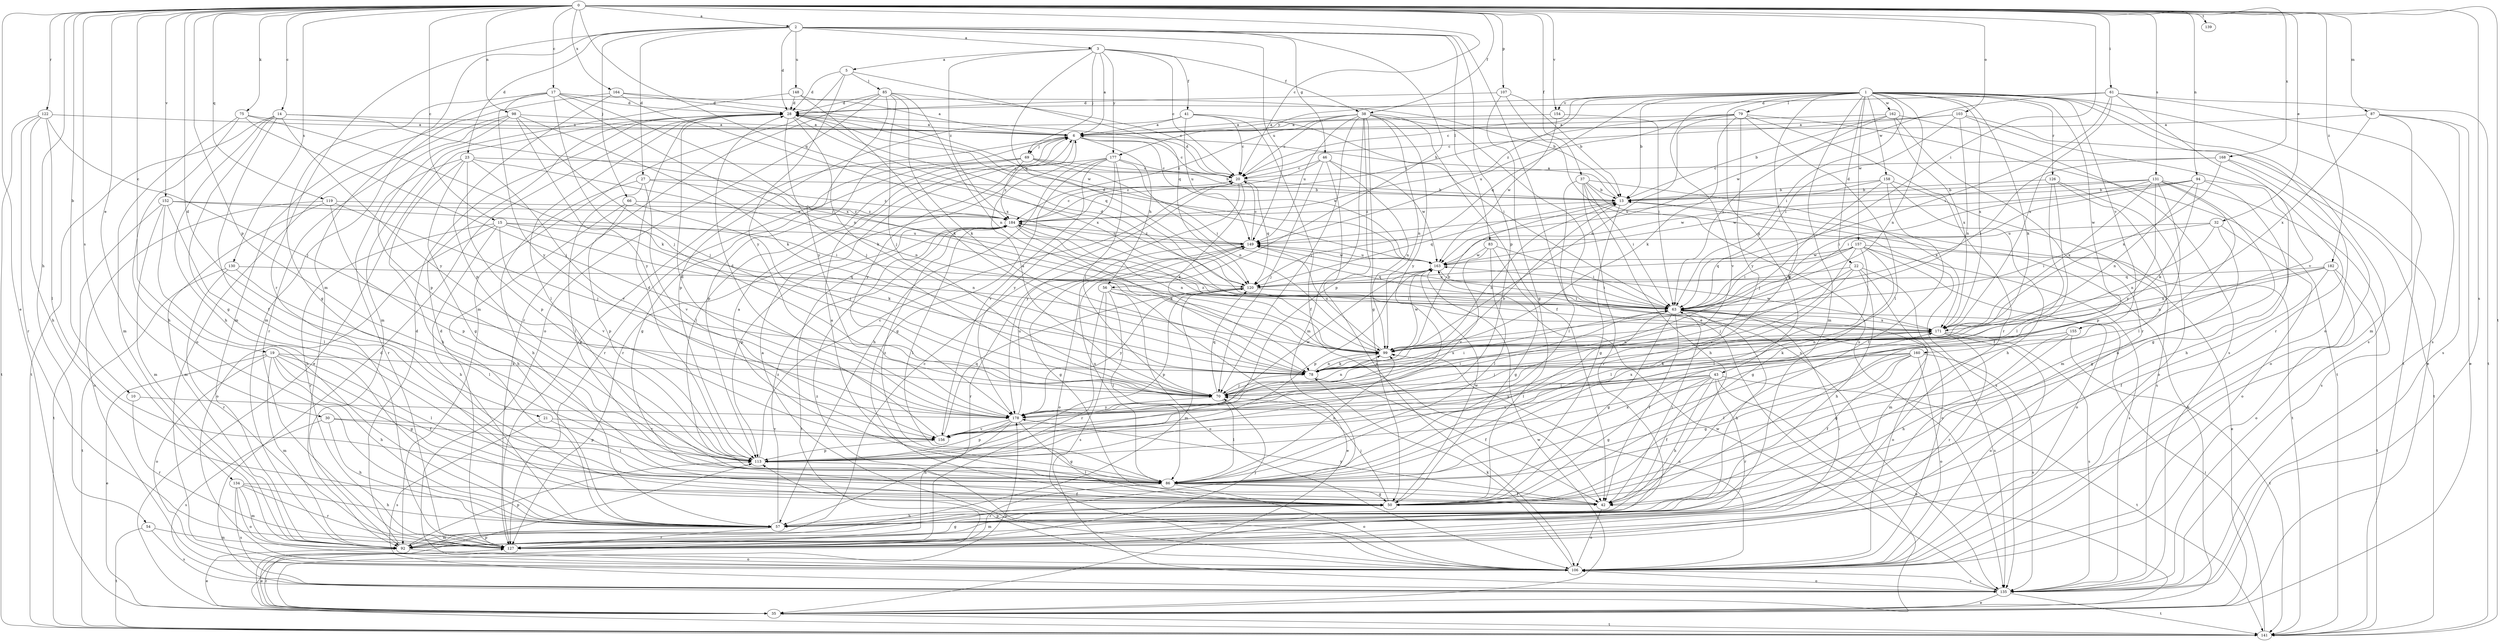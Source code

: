 strict digraph  {
0;
1;
2;
3;
5;
6;
10;
13;
14;
15;
17;
19;
20;
21;
22;
23;
27;
28;
30;
32;
35;
37;
38;
41;
42;
43;
46;
50;
54;
56;
57;
61;
63;
66;
69;
70;
75;
78;
79;
83;
85;
86;
87;
92;
94;
98;
99;
103;
106;
107;
113;
119;
120;
122;
126;
127;
130;
131;
134;
135;
139;
141;
148;
149;
152;
154;
155;
156;
157;
158;
160;
162;
163;
164;
168;
171;
177;
178;
182;
184;
0 -> 2  [label=a];
0 -> 10  [label=b];
0 -> 14  [label=c];
0 -> 15  [label=c];
0 -> 17  [label=c];
0 -> 19  [label=c];
0 -> 20  [label=c];
0 -> 21  [label=d];
0 -> 30  [label=e];
0 -> 32  [label=e];
0 -> 35  [label=e];
0 -> 37  [label=f];
0 -> 38  [label=f];
0 -> 54  [label=h];
0 -> 61  [label=i];
0 -> 63  [label=i];
0 -> 75  [label=k];
0 -> 87  [label=m];
0 -> 94  [label=n];
0 -> 98  [label=n];
0 -> 103  [label=o];
0 -> 107  [label=p];
0 -> 113  [label=p];
0 -> 119  [label=q];
0 -> 120  [label=q];
0 -> 122  [label=r];
0 -> 130  [label=s];
0 -> 131  [label=s];
0 -> 134  [label=s];
0 -> 135  [label=s];
0 -> 139  [label=t];
0 -> 141  [label=t];
0 -> 152  [label=v];
0 -> 154  [label=v];
0 -> 164  [label=x];
0 -> 168  [label=x];
0 -> 182  [label=z];
1 -> 13  [label=b];
1 -> 20  [label=c];
1 -> 22  [label=d];
1 -> 43  [label=g];
1 -> 63  [label=i];
1 -> 78  [label=k];
1 -> 79  [label=l];
1 -> 92  [label=m];
1 -> 99  [label=n];
1 -> 106  [label=o];
1 -> 113  [label=p];
1 -> 120  [label=q];
1 -> 126  [label=r];
1 -> 135  [label=s];
1 -> 141  [label=t];
1 -> 154  [label=v];
1 -> 155  [label=v];
1 -> 156  [label=v];
1 -> 157  [label=w];
1 -> 158  [label=w];
1 -> 160  [label=w];
1 -> 162  [label=w];
1 -> 171  [label=x];
1 -> 177  [label=y];
1 -> 184  [label=z];
2 -> 3  [label=a];
2 -> 23  [label=d];
2 -> 27  [label=d];
2 -> 28  [label=d];
2 -> 35  [label=e];
2 -> 46  [label=g];
2 -> 56  [label=h];
2 -> 66  [label=j];
2 -> 83  [label=l];
2 -> 92  [label=m];
2 -> 113  [label=p];
2 -> 127  [label=r];
2 -> 148  [label=u];
2 -> 149  [label=u];
3 -> 5  [label=a];
3 -> 6  [label=a];
3 -> 20  [label=c];
3 -> 38  [label=f];
3 -> 41  [label=f];
3 -> 69  [label=j];
3 -> 120  [label=q];
3 -> 177  [label=y];
3 -> 184  [label=z];
5 -> 28  [label=d];
5 -> 85  [label=l];
5 -> 92  [label=m];
5 -> 120  [label=q];
5 -> 178  [label=y];
6 -> 20  [label=c];
6 -> 56  [label=h];
6 -> 69  [label=j];
6 -> 113  [label=p];
6 -> 163  [label=w];
6 -> 178  [label=y];
10 -> 127  [label=r];
10 -> 178  [label=y];
13 -> 6  [label=a];
13 -> 50  [label=g];
13 -> 120  [label=q];
13 -> 141  [label=t];
13 -> 184  [label=z];
14 -> 6  [label=a];
14 -> 42  [label=f];
14 -> 50  [label=g];
14 -> 57  [label=h];
14 -> 63  [label=i];
14 -> 141  [label=t];
14 -> 178  [label=y];
15 -> 57  [label=h];
15 -> 78  [label=k];
15 -> 99  [label=n];
15 -> 106  [label=o];
15 -> 127  [label=r];
15 -> 149  [label=u];
15 -> 156  [label=v];
17 -> 13  [label=b];
17 -> 28  [label=d];
17 -> 50  [label=g];
17 -> 70  [label=j];
17 -> 92  [label=m];
17 -> 99  [label=n];
17 -> 171  [label=x];
17 -> 178  [label=y];
19 -> 35  [label=e];
19 -> 42  [label=f];
19 -> 50  [label=g];
19 -> 57  [label=h];
19 -> 78  [label=k];
19 -> 86  [label=l];
19 -> 92  [label=m];
19 -> 106  [label=o];
20 -> 13  [label=b];
20 -> 28  [label=d];
20 -> 78  [label=k];
20 -> 120  [label=q];
20 -> 178  [label=y];
21 -> 86  [label=l];
21 -> 135  [label=s];
21 -> 156  [label=v];
22 -> 57  [label=h];
22 -> 70  [label=j];
22 -> 86  [label=l];
22 -> 92  [label=m];
22 -> 106  [label=o];
22 -> 120  [label=q];
23 -> 20  [label=c];
23 -> 50  [label=g];
23 -> 57  [label=h];
23 -> 99  [label=n];
23 -> 113  [label=p];
23 -> 127  [label=r];
23 -> 156  [label=v];
27 -> 13  [label=b];
27 -> 57  [label=h];
27 -> 86  [label=l];
27 -> 156  [label=v];
27 -> 184  [label=z];
28 -> 6  [label=a];
28 -> 35  [label=e];
28 -> 70  [label=j];
28 -> 78  [label=k];
28 -> 86  [label=l];
28 -> 120  [label=q];
28 -> 171  [label=x];
30 -> 57  [label=h];
30 -> 113  [label=p];
30 -> 135  [label=s];
30 -> 156  [label=v];
32 -> 50  [label=g];
32 -> 63  [label=i];
32 -> 99  [label=n];
32 -> 106  [label=o];
32 -> 149  [label=u];
35 -> 13  [label=b];
35 -> 113  [label=p];
35 -> 127  [label=r];
35 -> 141  [label=t];
35 -> 163  [label=w];
35 -> 178  [label=y];
37 -> 13  [label=b];
37 -> 57  [label=h];
37 -> 63  [label=i];
37 -> 86  [label=l];
37 -> 127  [label=r];
37 -> 135  [label=s];
37 -> 171  [label=x];
38 -> 6  [label=a];
38 -> 20  [label=c];
38 -> 42  [label=f];
38 -> 50  [label=g];
38 -> 70  [label=j];
38 -> 92  [label=m];
38 -> 99  [label=n];
38 -> 113  [label=p];
38 -> 135  [label=s];
38 -> 149  [label=u];
38 -> 178  [label=y];
38 -> 184  [label=z];
41 -> 6  [label=a];
41 -> 20  [label=c];
41 -> 42  [label=f];
41 -> 63  [label=i];
41 -> 113  [label=p];
41 -> 149  [label=u];
42 -> 6  [label=a];
42 -> 63  [label=i];
42 -> 106  [label=o];
42 -> 178  [label=y];
43 -> 35  [label=e];
43 -> 42  [label=f];
43 -> 50  [label=g];
43 -> 57  [label=h];
43 -> 70  [label=j];
43 -> 127  [label=r];
43 -> 141  [label=t];
43 -> 156  [label=v];
43 -> 178  [label=y];
46 -> 20  [label=c];
46 -> 70  [label=j];
46 -> 99  [label=n];
46 -> 106  [label=o];
46 -> 163  [label=w];
46 -> 184  [label=z];
50 -> 57  [label=h];
50 -> 70  [label=j];
50 -> 92  [label=m];
50 -> 163  [label=w];
54 -> 92  [label=m];
54 -> 135  [label=s];
54 -> 141  [label=t];
56 -> 35  [label=e];
56 -> 63  [label=i];
56 -> 86  [label=l];
56 -> 106  [label=o];
56 -> 127  [label=r];
56 -> 135  [label=s];
57 -> 92  [label=m];
57 -> 127  [label=r];
57 -> 184  [label=z];
61 -> 28  [label=d];
61 -> 63  [label=i];
61 -> 135  [label=s];
61 -> 141  [label=t];
61 -> 156  [label=v];
61 -> 163  [label=w];
61 -> 171  [label=x];
63 -> 28  [label=d];
63 -> 42  [label=f];
63 -> 50  [label=g];
63 -> 57  [label=h];
63 -> 86  [label=l];
63 -> 106  [label=o];
63 -> 135  [label=s];
63 -> 149  [label=u];
63 -> 171  [label=x];
66 -> 57  [label=h];
66 -> 70  [label=j];
66 -> 113  [label=p];
66 -> 184  [label=z];
69 -> 13  [label=b];
69 -> 20  [label=c];
69 -> 50  [label=g];
69 -> 63  [label=i];
69 -> 86  [label=l];
69 -> 127  [label=r];
69 -> 184  [label=z];
70 -> 6  [label=a];
70 -> 13  [label=b];
70 -> 63  [label=i];
70 -> 86  [label=l];
70 -> 99  [label=n];
70 -> 120  [label=q];
70 -> 178  [label=y];
75 -> 6  [label=a];
75 -> 57  [label=h];
75 -> 70  [label=j];
75 -> 78  [label=k];
75 -> 92  [label=m];
78 -> 13  [label=b];
78 -> 42  [label=f];
78 -> 70  [label=j];
78 -> 99  [label=n];
78 -> 171  [label=x];
79 -> 6  [label=a];
79 -> 78  [label=k];
79 -> 86  [label=l];
79 -> 99  [label=n];
79 -> 127  [label=r];
79 -> 141  [label=t];
79 -> 149  [label=u];
79 -> 178  [label=y];
79 -> 184  [label=z];
83 -> 50  [label=g];
83 -> 63  [label=i];
83 -> 86  [label=l];
83 -> 156  [label=v];
83 -> 163  [label=w];
85 -> 20  [label=c];
85 -> 28  [label=d];
85 -> 70  [label=j];
85 -> 78  [label=k];
85 -> 99  [label=n];
85 -> 106  [label=o];
85 -> 127  [label=r];
85 -> 178  [label=y];
86 -> 6  [label=a];
86 -> 42  [label=f];
86 -> 50  [label=g];
86 -> 99  [label=n];
86 -> 106  [label=o];
86 -> 127  [label=r];
86 -> 149  [label=u];
86 -> 171  [label=x];
86 -> 184  [label=z];
87 -> 6  [label=a];
87 -> 35  [label=e];
87 -> 92  [label=m];
87 -> 135  [label=s];
87 -> 171  [label=x];
92 -> 20  [label=c];
92 -> 28  [label=d];
92 -> 35  [label=e];
92 -> 50  [label=g];
92 -> 106  [label=o];
92 -> 113  [label=p];
94 -> 13  [label=b];
94 -> 50  [label=g];
94 -> 57  [label=h];
94 -> 63  [label=i];
94 -> 78  [label=k];
94 -> 99  [label=n];
94 -> 163  [label=w];
98 -> 6  [label=a];
98 -> 70  [label=j];
98 -> 78  [label=k];
98 -> 106  [label=o];
98 -> 113  [label=p];
98 -> 127  [label=r];
98 -> 178  [label=y];
99 -> 13  [label=b];
99 -> 78  [label=k];
99 -> 149  [label=u];
99 -> 163  [label=w];
99 -> 184  [label=z];
103 -> 6  [label=a];
103 -> 20  [label=c];
103 -> 35  [label=e];
103 -> 63  [label=i];
103 -> 99  [label=n];
103 -> 127  [label=r];
106 -> 6  [label=a];
106 -> 78  [label=k];
106 -> 99  [label=n];
106 -> 113  [label=p];
106 -> 135  [label=s];
106 -> 184  [label=z];
107 -> 13  [label=b];
107 -> 28  [label=d];
107 -> 50  [label=g];
107 -> 135  [label=s];
113 -> 20  [label=c];
113 -> 28  [label=d];
113 -> 86  [label=l];
119 -> 70  [label=j];
119 -> 92  [label=m];
119 -> 106  [label=o];
119 -> 113  [label=p];
119 -> 184  [label=z];
120 -> 63  [label=i];
120 -> 92  [label=m];
120 -> 113  [label=p];
120 -> 178  [label=y];
122 -> 6  [label=a];
122 -> 57  [label=h];
122 -> 70  [label=j];
122 -> 86  [label=l];
122 -> 127  [label=r];
122 -> 141  [label=t];
126 -> 13  [label=b];
126 -> 42  [label=f];
126 -> 86  [label=l];
126 -> 92  [label=m];
126 -> 106  [label=o];
127 -> 6  [label=a];
127 -> 28  [label=d];
127 -> 35  [label=e];
127 -> 63  [label=i];
127 -> 70  [label=j];
130 -> 86  [label=l];
130 -> 120  [label=q];
130 -> 127  [label=r];
130 -> 141  [label=t];
131 -> 13  [label=b];
131 -> 57  [label=h];
131 -> 63  [label=i];
131 -> 86  [label=l];
131 -> 113  [label=p];
131 -> 135  [label=s];
131 -> 163  [label=w];
131 -> 171  [label=x];
131 -> 178  [label=y];
134 -> 42  [label=f];
134 -> 57  [label=h];
134 -> 92  [label=m];
134 -> 106  [label=o];
134 -> 127  [label=r];
134 -> 135  [label=s];
135 -> 28  [label=d];
135 -> 35  [label=e];
135 -> 106  [label=o];
135 -> 141  [label=t];
135 -> 163  [label=w];
141 -> 63  [label=i];
148 -> 6  [label=a];
148 -> 28  [label=d];
148 -> 78  [label=k];
148 -> 92  [label=m];
149 -> 20  [label=c];
149 -> 50  [label=g];
149 -> 106  [label=o];
149 -> 127  [label=r];
149 -> 163  [label=w];
149 -> 184  [label=z];
152 -> 57  [label=h];
152 -> 63  [label=i];
152 -> 86  [label=l];
152 -> 92  [label=m];
152 -> 141  [label=t];
152 -> 184  [label=z];
154 -> 6  [label=a];
154 -> 63  [label=i];
154 -> 163  [label=w];
155 -> 50  [label=g];
155 -> 57  [label=h];
155 -> 78  [label=k];
155 -> 99  [label=n];
155 -> 141  [label=t];
156 -> 28  [label=d];
156 -> 113  [label=p];
156 -> 120  [label=q];
157 -> 35  [label=e];
157 -> 50  [label=g];
157 -> 63  [label=i];
157 -> 86  [label=l];
157 -> 106  [label=o];
157 -> 120  [label=q];
157 -> 135  [label=s];
157 -> 156  [label=v];
157 -> 163  [label=w];
158 -> 13  [label=b];
158 -> 42  [label=f];
158 -> 57  [label=h];
158 -> 70  [label=j];
158 -> 135  [label=s];
158 -> 149  [label=u];
160 -> 42  [label=f];
160 -> 50  [label=g];
160 -> 70  [label=j];
160 -> 78  [label=k];
160 -> 86  [label=l];
160 -> 106  [label=o];
160 -> 135  [label=s];
162 -> 6  [label=a];
162 -> 13  [label=b];
162 -> 63  [label=i];
162 -> 127  [label=r];
162 -> 135  [label=s];
162 -> 171  [label=x];
163 -> 28  [label=d];
163 -> 63  [label=i];
163 -> 113  [label=p];
163 -> 120  [label=q];
163 -> 149  [label=u];
164 -> 28  [label=d];
164 -> 92  [label=m];
164 -> 113  [label=p];
164 -> 163  [label=w];
164 -> 171  [label=x];
168 -> 20  [label=c];
168 -> 63  [label=i];
168 -> 106  [label=o];
168 -> 141  [label=t];
168 -> 171  [label=x];
171 -> 99  [label=n];
171 -> 106  [label=o];
171 -> 127  [label=r];
171 -> 135  [label=s];
171 -> 163  [label=w];
177 -> 20  [label=c];
177 -> 50  [label=g];
177 -> 57  [label=h];
177 -> 70  [label=j];
177 -> 99  [label=n];
177 -> 127  [label=r];
177 -> 156  [label=v];
177 -> 178  [label=y];
178 -> 28  [label=d];
178 -> 50  [label=g];
178 -> 57  [label=h];
178 -> 63  [label=i];
178 -> 113  [label=p];
178 -> 149  [label=u];
178 -> 156  [label=v];
178 -> 163  [label=w];
178 -> 171  [label=x];
182 -> 42  [label=f];
182 -> 99  [label=n];
182 -> 106  [label=o];
182 -> 120  [label=q];
182 -> 141  [label=t];
182 -> 171  [label=x];
184 -> 20  [label=c];
184 -> 78  [label=k];
184 -> 86  [label=l];
184 -> 99  [label=n];
184 -> 113  [label=p];
184 -> 141  [label=t];
184 -> 149  [label=u];
}
